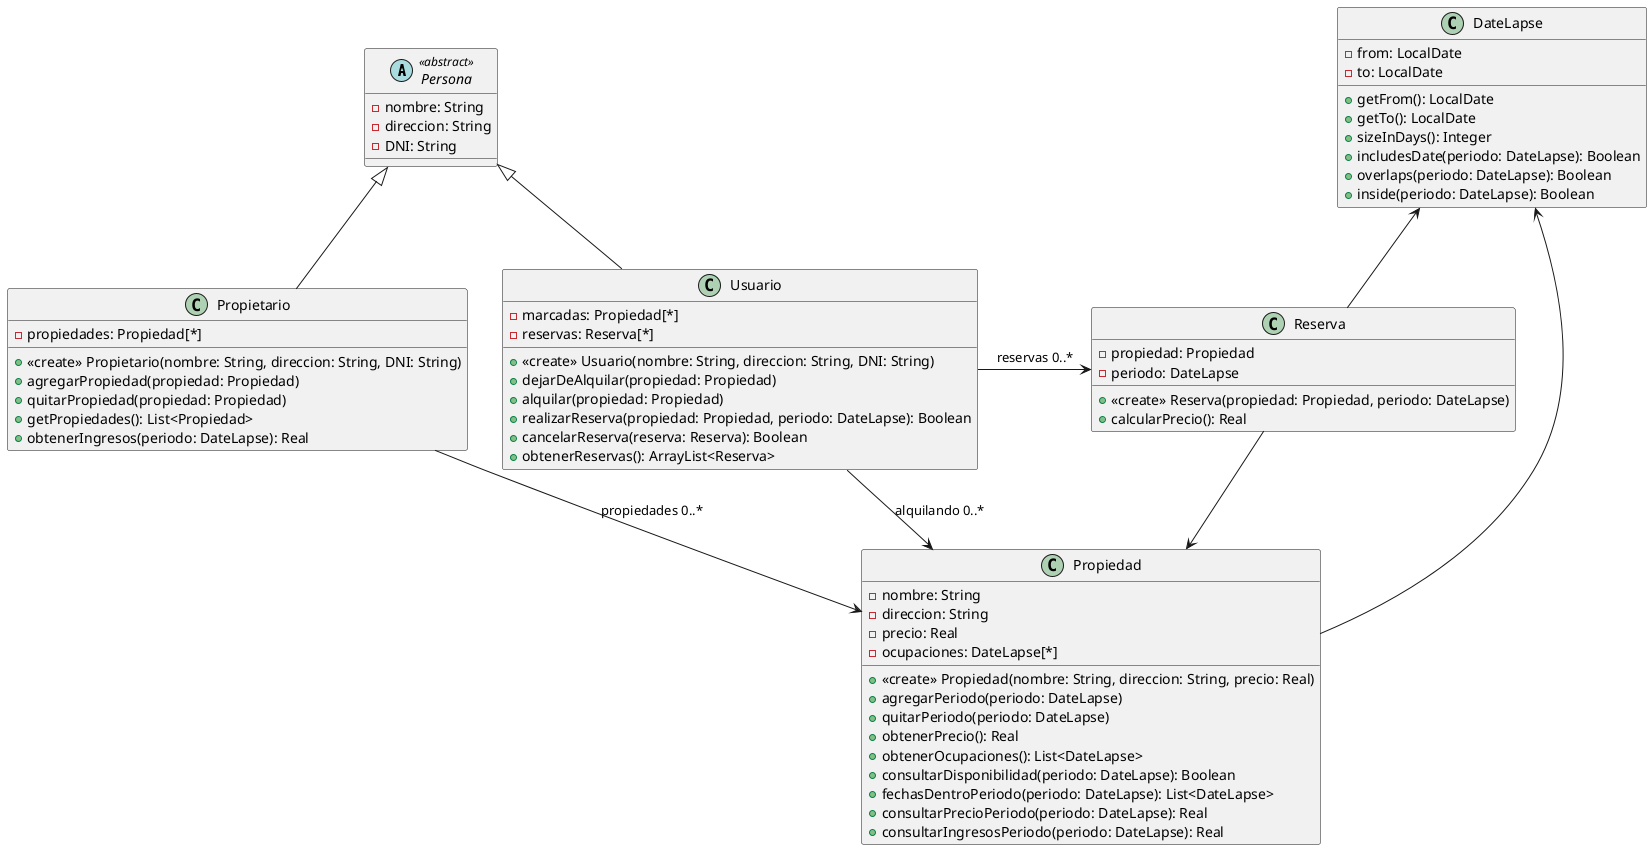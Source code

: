 @startuml

abstract class Persona <<abstract>> {
-nombre: String
-direccion: String
-DNI: String
}

class Usuario {
+<<create>> Usuario(nombre: String, direccion: String, DNI: String)
-marcadas: Propiedad[*]
-reservas: Reserva[*]
+dejarDeAlquilar(propiedad: Propiedad)
+alquilar(propiedad: Propiedad)
+realizarReserva(propiedad: Propiedad, periodo: DateLapse): Boolean
+cancelarReserva(reserva: Reserva): Boolean
+obtenerReservas(): ArrayList<Reserva>
}

class Reserva {
-propiedad: Propiedad
-periodo: DateLapse
+<<create>> Reserva(propiedad: Propiedad, periodo: DateLapse)
+calcularPrecio(): Real
}

class Propietario {
-propiedades: Propiedad[*]
+<<create>> Propietario(nombre: String, direccion: String, DNI: String)
+agregarPropiedad(propiedad: Propiedad)
+quitarPropiedad(propiedad: Propiedad)
+getPropiedades(): List<Propiedad>
+obtenerIngresos(periodo: DateLapse): Real
}

class Propiedad {
-nombre: String
-direccion: String
-precio: Real
+<<create>> Propiedad(nombre: String, direccion: String, precio: Real)
-ocupaciones: DateLapse[*]
+agregarPeriodo(periodo: DateLapse)
+quitarPeriodo(periodo: DateLapse)
+obtenerPrecio(): Real
+obtenerOcupaciones(): List<DateLapse>
+consultarDisponibilidad(periodo: DateLapse): Boolean
+fechasDentroPeriodo(periodo: DateLapse): List<DateLapse>
+consultarPrecioPeriodo(periodo: DateLapse): Real
+consultarIngresosPeriodo(periodo: DateLapse): Real
}

class DateLapse {
-from: LocalDate
-to: LocalDate
+getFrom(): LocalDate
+getTo(): LocalDate
+sizeInDays(): Integer
+includesDate(periodo: DateLapse): Boolean
+overlaps(periodo: DateLapse): Boolean
+inside(periodo: DateLapse): Boolean
}

Persona <|-- Usuario
Persona <|-- Propietario

Usuario -right-> Reserva: reservas 0..*
Usuario --> Propiedad: alquilando 0..*
Reserva --> Propiedad
Propietario --> Propiedad: propiedades 0..*

DateLapse <-- Reserva
DateLapse <-- Propiedad

@enduml
